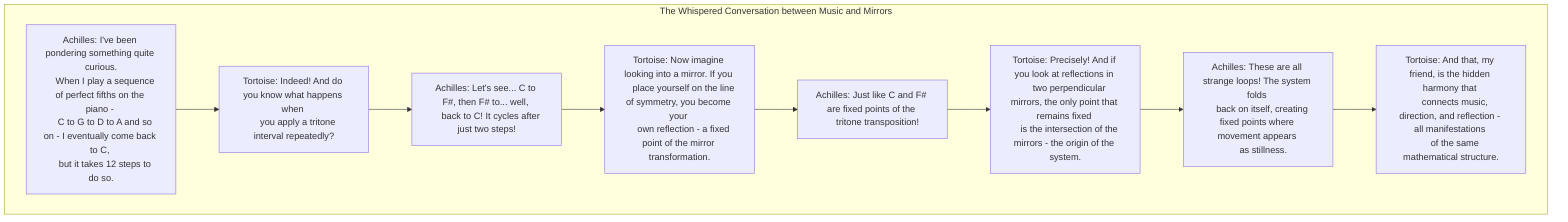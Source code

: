graph TD
    subgraph "The Whispered Conversation between Music and Mirrors"
    A["Achilles: I've been pondering something quite curious.
    When I play a sequence of perfect fifths on the piano - 
    C to G to D to A and so on - I eventually come back to C, 
    but it takes 12 steps to do so."]
    
    B["Tortoise: Indeed! And do you know what happens when 
    you apply a tritone interval repeatedly?"]
    
    C["Achilles: Let's see... C to F#, then F# to... well, 
    back to C! It cycles after just two steps!"]
    
    D["Tortoise: Now imagine looking into a mirror. If you 
    place yourself on the line of symmetry, you become your 
    own reflection - a fixed point of the mirror transformation."]
    
    E["Achilles: Just like C and F# are fixed points of the 
    tritone transposition!"]
    
    F["Tortoise: Precisely! And if you look at reflections in 
    two perpendicular mirrors, the only point that remains fixed 
    is the intersection of the mirrors - the origin of the system."]
    
    G["Achilles: These are all strange loops! The system folds 
    back on itself, creating fixed points where movement appears 
    as stillness."]
    
    H["Tortoise: And that, my friend, is the hidden harmony that 
    connects music, direction, and reflection - all manifestations 
    of the same mathematical structure."]
    
    A --> B --> C --> D --> E --> F --> G --> H
    end